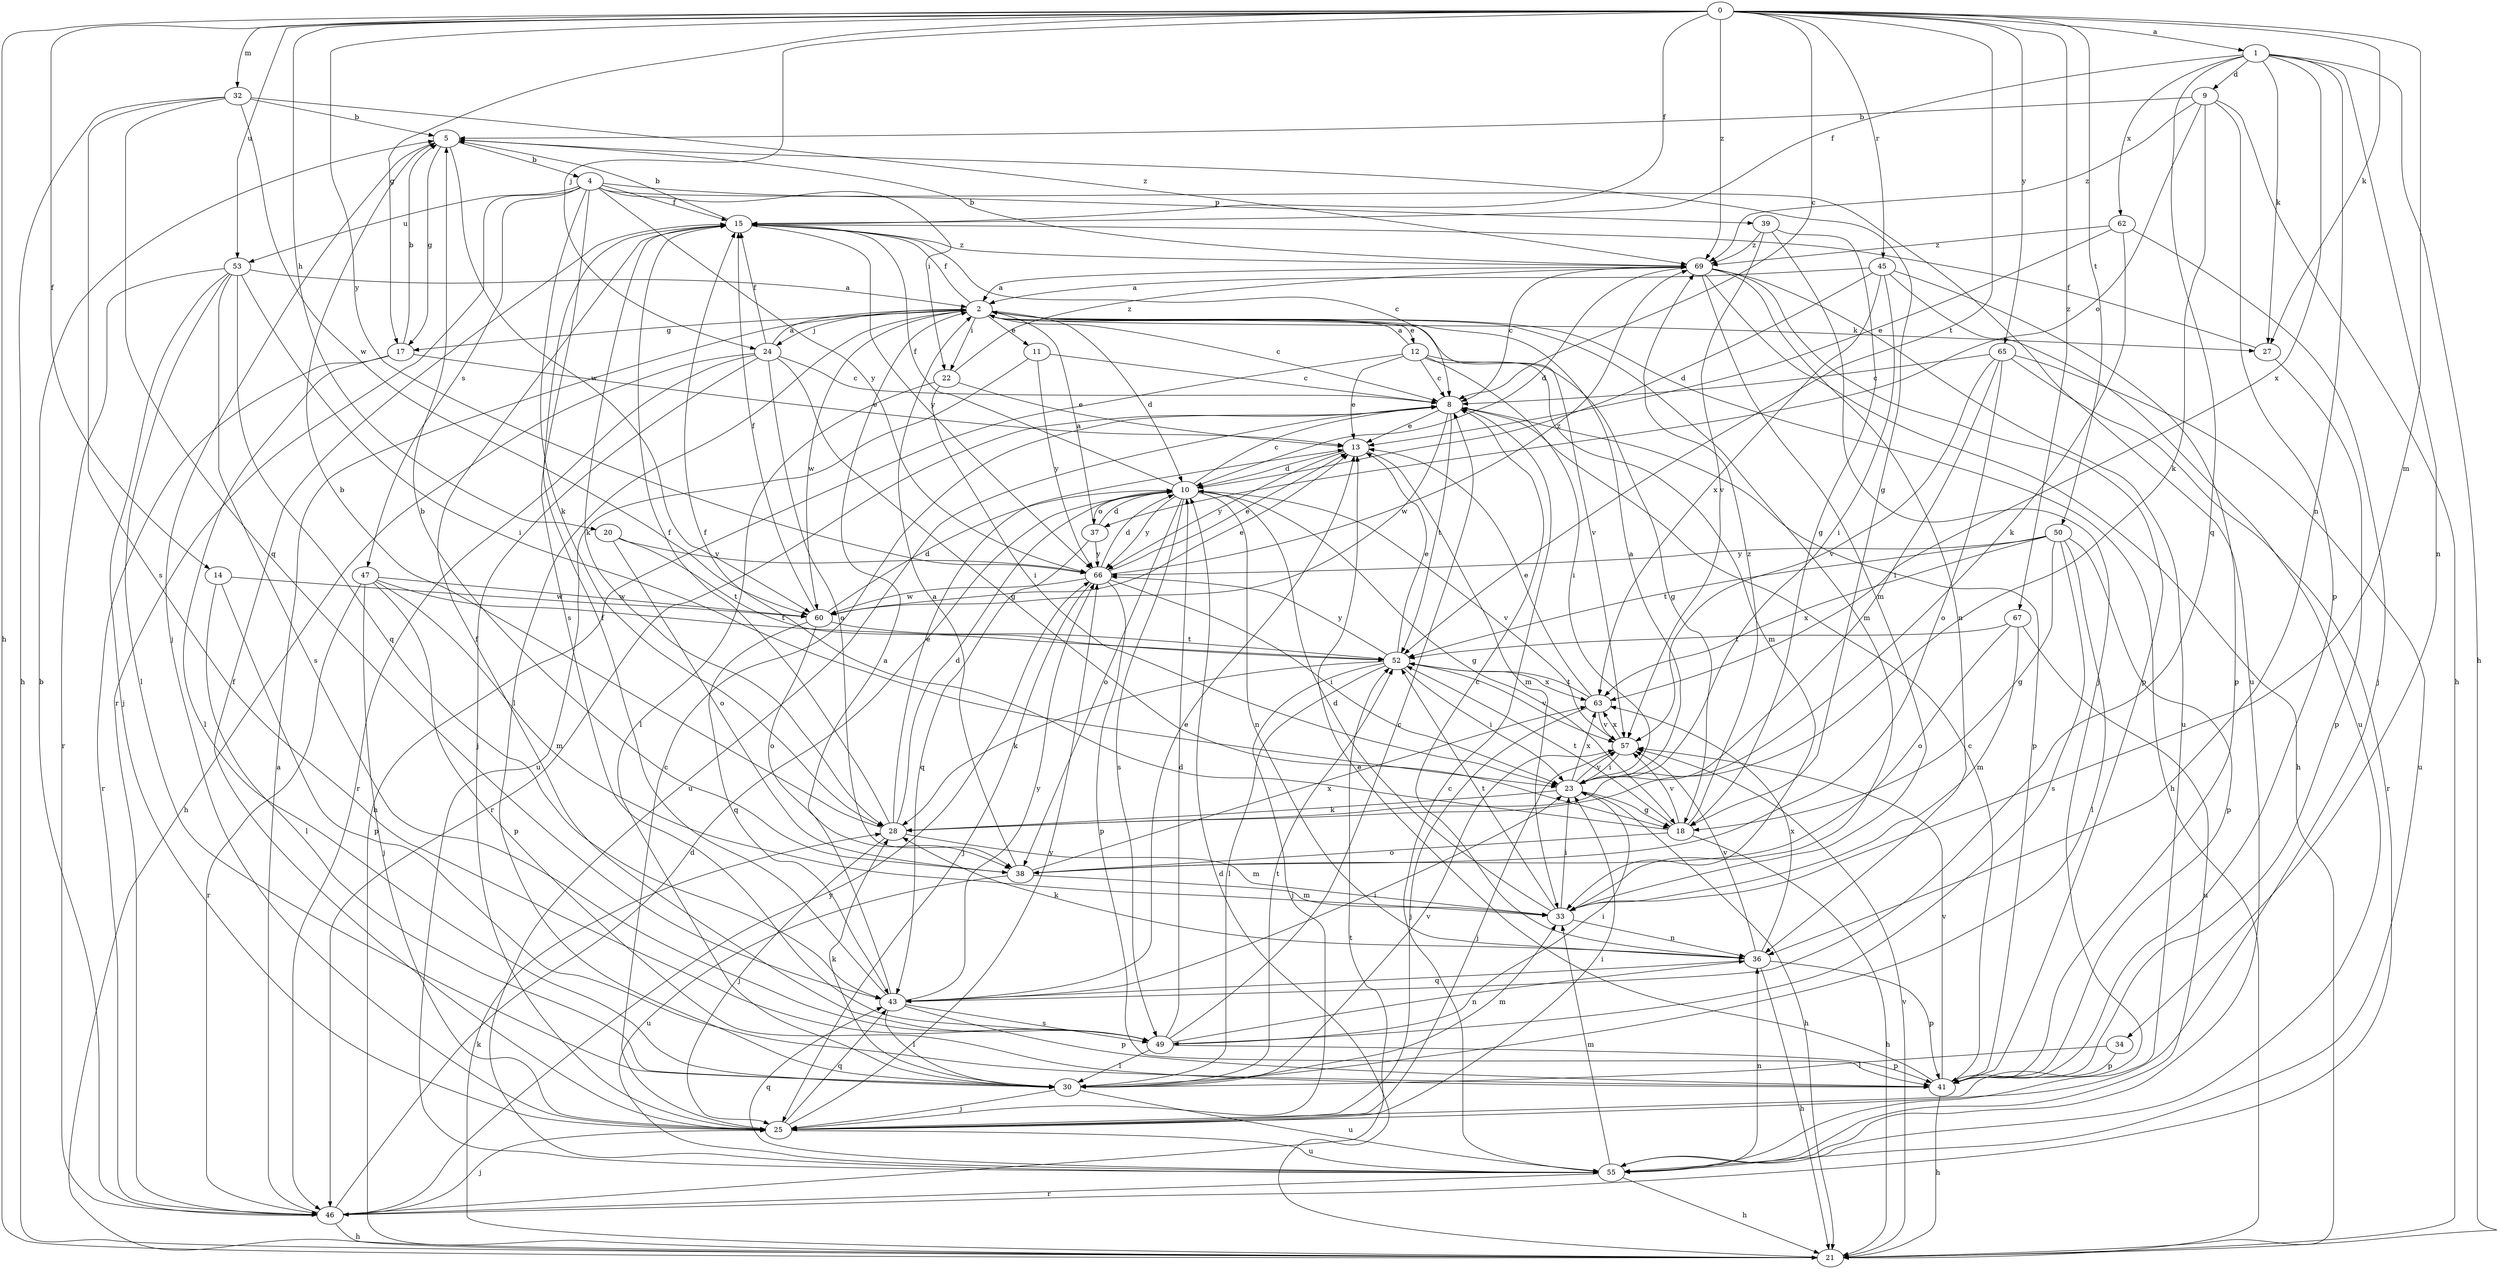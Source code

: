 strict digraph  {
0;
1;
2;
4;
5;
8;
9;
10;
11;
12;
13;
14;
15;
17;
18;
20;
21;
22;
23;
24;
25;
27;
28;
30;
32;
33;
34;
36;
37;
38;
39;
41;
43;
45;
46;
47;
49;
50;
52;
53;
55;
57;
60;
62;
63;
65;
66;
67;
69;
0 -> 1  [label=a];
0 -> 8  [label=c];
0 -> 14  [label=f];
0 -> 15  [label=f];
0 -> 17  [label=g];
0 -> 20  [label=h];
0 -> 21  [label=h];
0 -> 24  [label=j];
0 -> 27  [label=k];
0 -> 32  [label=m];
0 -> 33  [label=m];
0 -> 45  [label=r];
0 -> 50  [label=t];
0 -> 52  [label=t];
0 -> 53  [label=u];
0 -> 65  [label=y];
0 -> 66  [label=y];
0 -> 67  [label=z];
0 -> 69  [label=z];
1 -> 9  [label=d];
1 -> 15  [label=f];
1 -> 21  [label=h];
1 -> 27  [label=k];
1 -> 34  [label=n];
1 -> 36  [label=n];
1 -> 43  [label=q];
1 -> 62  [label=x];
1 -> 63  [label=x];
2 -> 8  [label=c];
2 -> 10  [label=d];
2 -> 11  [label=e];
2 -> 12  [label=e];
2 -> 15  [label=f];
2 -> 17  [label=g];
2 -> 21  [label=h];
2 -> 22  [label=i];
2 -> 24  [label=j];
2 -> 27  [label=k];
2 -> 30  [label=l];
2 -> 33  [label=m];
2 -> 57  [label=v];
2 -> 60  [label=w];
4 -> 15  [label=f];
4 -> 22  [label=i];
4 -> 28  [label=k];
4 -> 39  [label=p];
4 -> 46  [label=r];
4 -> 47  [label=s];
4 -> 49  [label=s];
4 -> 53  [label=u];
4 -> 55  [label=u];
4 -> 66  [label=y];
5 -> 4  [label=b];
5 -> 17  [label=g];
5 -> 18  [label=g];
5 -> 25  [label=j];
5 -> 60  [label=w];
8 -> 13  [label=e];
8 -> 41  [label=p];
8 -> 46  [label=r];
8 -> 52  [label=t];
8 -> 55  [label=u];
8 -> 60  [label=w];
9 -> 5  [label=b];
9 -> 21  [label=h];
9 -> 28  [label=k];
9 -> 37  [label=o];
9 -> 41  [label=p];
9 -> 69  [label=z];
10 -> 8  [label=c];
10 -> 15  [label=f];
10 -> 18  [label=g];
10 -> 36  [label=n];
10 -> 37  [label=o];
10 -> 38  [label=o];
10 -> 49  [label=s];
10 -> 57  [label=v];
10 -> 66  [label=y];
11 -> 8  [label=c];
11 -> 55  [label=u];
11 -> 66  [label=y];
12 -> 2  [label=a];
12 -> 8  [label=c];
12 -> 13  [label=e];
12 -> 18  [label=g];
12 -> 21  [label=h];
12 -> 23  [label=i];
12 -> 33  [label=m];
13 -> 10  [label=d];
13 -> 33  [label=m];
13 -> 66  [label=y];
14 -> 30  [label=l];
14 -> 41  [label=p];
14 -> 60  [label=w];
15 -> 5  [label=b];
15 -> 8  [label=c];
15 -> 28  [label=k];
15 -> 66  [label=y];
15 -> 69  [label=z];
17 -> 5  [label=b];
17 -> 13  [label=e];
17 -> 30  [label=l];
17 -> 46  [label=r];
18 -> 15  [label=f];
18 -> 21  [label=h];
18 -> 38  [label=o];
18 -> 52  [label=t];
18 -> 57  [label=v];
18 -> 69  [label=z];
20 -> 38  [label=o];
20 -> 52  [label=t];
20 -> 66  [label=y];
21 -> 10  [label=d];
21 -> 28  [label=k];
21 -> 57  [label=v];
22 -> 13  [label=e];
22 -> 23  [label=i];
22 -> 30  [label=l];
22 -> 69  [label=z];
23 -> 2  [label=a];
23 -> 18  [label=g];
23 -> 21  [label=h];
23 -> 28  [label=k];
23 -> 57  [label=v];
23 -> 63  [label=x];
24 -> 2  [label=a];
24 -> 8  [label=c];
24 -> 15  [label=f];
24 -> 18  [label=g];
24 -> 21  [label=h];
24 -> 25  [label=j];
24 -> 38  [label=o];
24 -> 46  [label=r];
25 -> 8  [label=c];
25 -> 15  [label=f];
25 -> 23  [label=i];
25 -> 43  [label=q];
25 -> 55  [label=u];
25 -> 66  [label=y];
27 -> 15  [label=f];
27 -> 41  [label=p];
28 -> 5  [label=b];
28 -> 10  [label=d];
28 -> 13  [label=e];
28 -> 15  [label=f];
28 -> 25  [label=j];
28 -> 33  [label=m];
30 -> 25  [label=j];
30 -> 28  [label=k];
30 -> 33  [label=m];
30 -> 52  [label=t];
30 -> 55  [label=u];
30 -> 57  [label=v];
32 -> 5  [label=b];
32 -> 21  [label=h];
32 -> 43  [label=q];
32 -> 49  [label=s];
32 -> 60  [label=w];
32 -> 69  [label=z];
33 -> 10  [label=d];
33 -> 23  [label=i];
33 -> 36  [label=n];
33 -> 52  [label=t];
34 -> 30  [label=l];
34 -> 41  [label=p];
36 -> 8  [label=c];
36 -> 21  [label=h];
36 -> 28  [label=k];
36 -> 41  [label=p];
36 -> 43  [label=q];
36 -> 57  [label=v];
36 -> 63  [label=x];
37 -> 2  [label=a];
37 -> 10  [label=d];
37 -> 43  [label=q];
37 -> 66  [label=y];
38 -> 2  [label=a];
38 -> 5  [label=b];
38 -> 33  [label=m];
38 -> 55  [label=u];
38 -> 63  [label=x];
39 -> 18  [label=g];
39 -> 25  [label=j];
39 -> 57  [label=v];
39 -> 69  [label=z];
41 -> 8  [label=c];
41 -> 13  [label=e];
41 -> 21  [label=h];
41 -> 57  [label=v];
43 -> 2  [label=a];
43 -> 13  [label=e];
43 -> 15  [label=f];
43 -> 23  [label=i];
43 -> 30  [label=l];
43 -> 41  [label=p];
43 -> 49  [label=s];
43 -> 66  [label=y];
45 -> 2  [label=a];
45 -> 10  [label=d];
45 -> 23  [label=i];
45 -> 41  [label=p];
45 -> 55  [label=u];
45 -> 63  [label=x];
46 -> 2  [label=a];
46 -> 5  [label=b];
46 -> 10  [label=d];
46 -> 21  [label=h];
46 -> 25  [label=j];
46 -> 52  [label=t];
46 -> 66  [label=y];
47 -> 25  [label=j];
47 -> 33  [label=m];
47 -> 41  [label=p];
47 -> 46  [label=r];
47 -> 52  [label=t];
47 -> 60  [label=w];
49 -> 8  [label=c];
49 -> 10  [label=d];
49 -> 15  [label=f];
49 -> 23  [label=i];
49 -> 30  [label=l];
49 -> 36  [label=n];
49 -> 41  [label=p];
50 -> 18  [label=g];
50 -> 30  [label=l];
50 -> 41  [label=p];
50 -> 49  [label=s];
50 -> 52  [label=t];
50 -> 63  [label=x];
50 -> 66  [label=y];
52 -> 13  [label=e];
52 -> 23  [label=i];
52 -> 25  [label=j];
52 -> 28  [label=k];
52 -> 30  [label=l];
52 -> 57  [label=v];
52 -> 63  [label=x];
52 -> 66  [label=y];
53 -> 2  [label=a];
53 -> 23  [label=i];
53 -> 25  [label=j];
53 -> 30  [label=l];
53 -> 43  [label=q];
53 -> 46  [label=r];
53 -> 49  [label=s];
55 -> 8  [label=c];
55 -> 21  [label=h];
55 -> 33  [label=m];
55 -> 36  [label=n];
55 -> 43  [label=q];
55 -> 46  [label=r];
57 -> 23  [label=i];
57 -> 25  [label=j];
57 -> 63  [label=x];
60 -> 10  [label=d];
60 -> 13  [label=e];
60 -> 15  [label=f];
60 -> 38  [label=o];
60 -> 43  [label=q];
60 -> 52  [label=t];
62 -> 13  [label=e];
62 -> 25  [label=j];
62 -> 28  [label=k];
62 -> 69  [label=z];
63 -> 13  [label=e];
63 -> 25  [label=j];
63 -> 52  [label=t];
63 -> 57  [label=v];
65 -> 8  [label=c];
65 -> 23  [label=i];
65 -> 38  [label=o];
65 -> 46  [label=r];
65 -> 55  [label=u];
65 -> 57  [label=v];
66 -> 10  [label=d];
66 -> 13  [label=e];
66 -> 23  [label=i];
66 -> 25  [label=j];
66 -> 41  [label=p];
66 -> 60  [label=w];
66 -> 69  [label=z];
67 -> 33  [label=m];
67 -> 38  [label=o];
67 -> 52  [label=t];
67 -> 55  [label=u];
69 -> 2  [label=a];
69 -> 5  [label=b];
69 -> 8  [label=c];
69 -> 10  [label=d];
69 -> 21  [label=h];
69 -> 33  [label=m];
69 -> 36  [label=n];
69 -> 41  [label=p];
69 -> 55  [label=u];
}
